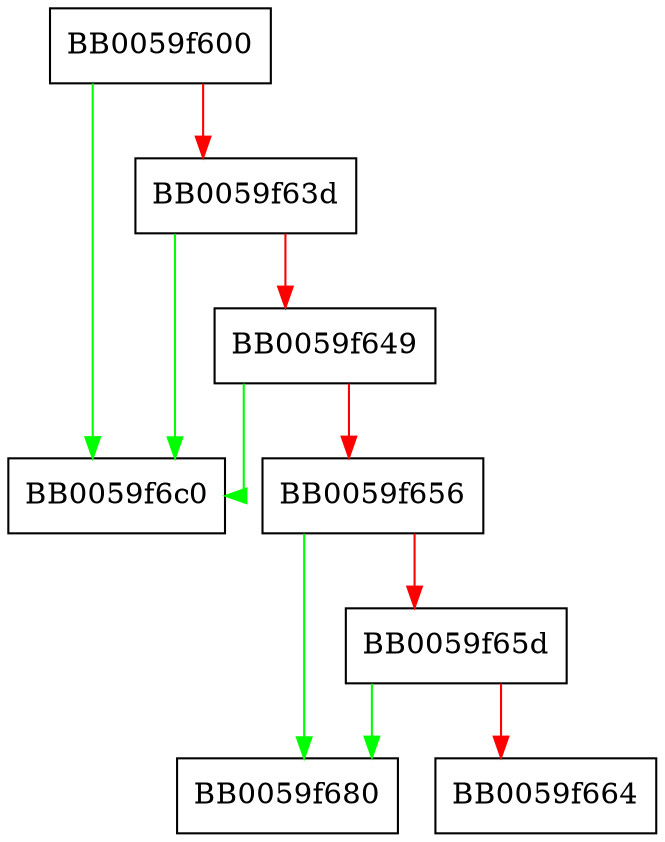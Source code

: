 digraph OSSL_ENCODER_to_bio {
  node [shape="box"];
  graph [splines=ortho];
  BB0059f600 -> BB0059f6c0 [color="green"];
  BB0059f600 -> BB0059f63d [color="red"];
  BB0059f63d -> BB0059f6c0 [color="green"];
  BB0059f63d -> BB0059f649 [color="red"];
  BB0059f649 -> BB0059f6c0 [color="green"];
  BB0059f649 -> BB0059f656 [color="red"];
  BB0059f656 -> BB0059f680 [color="green"];
  BB0059f656 -> BB0059f65d [color="red"];
  BB0059f65d -> BB0059f680 [color="green"];
  BB0059f65d -> BB0059f664 [color="red"];
}